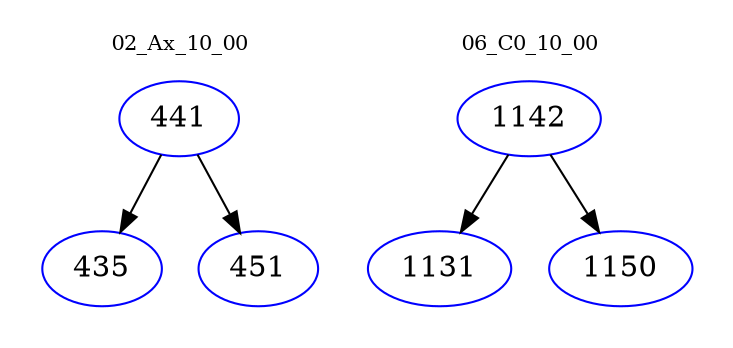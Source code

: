 digraph{
subgraph cluster_0 {
color = white
label = "02_Ax_10_00";
fontsize=10;
T0_441 [label="441", color="blue"]
T0_441 -> T0_435 [color="black"]
T0_435 [label="435", color="blue"]
T0_441 -> T0_451 [color="black"]
T0_451 [label="451", color="blue"]
}
subgraph cluster_1 {
color = white
label = "06_C0_10_00";
fontsize=10;
T1_1142 [label="1142", color="blue"]
T1_1142 -> T1_1131 [color="black"]
T1_1131 [label="1131", color="blue"]
T1_1142 -> T1_1150 [color="black"]
T1_1150 [label="1150", color="blue"]
}
}
